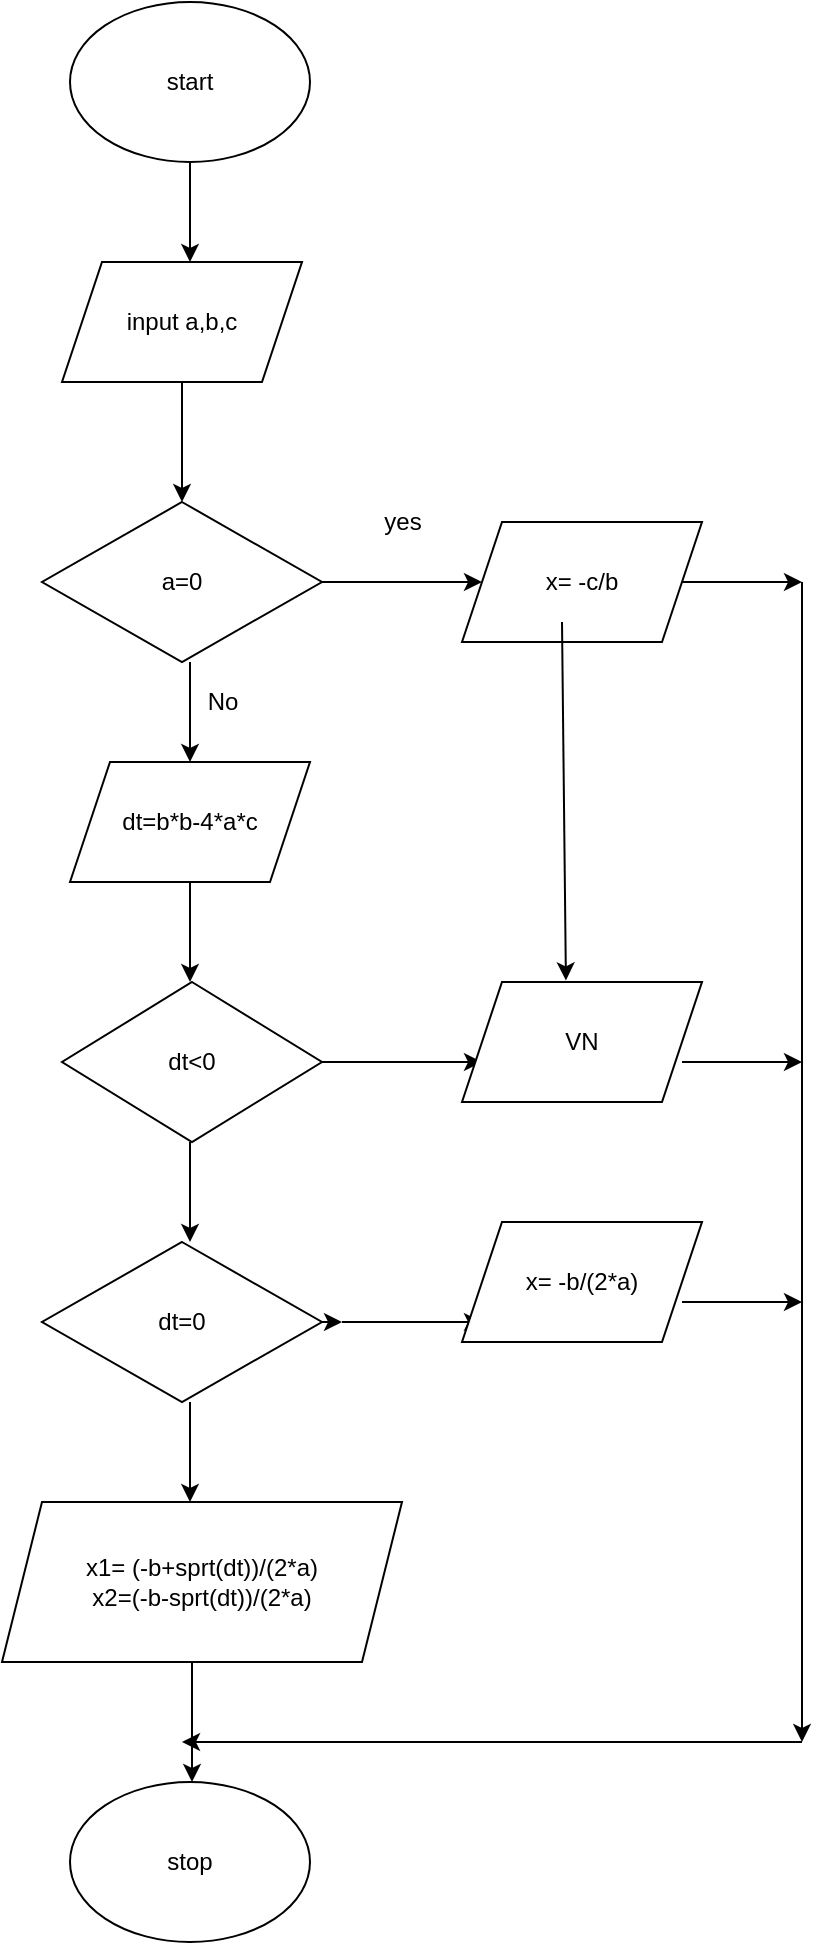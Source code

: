 <mxfile version="13.6.9" type="device"><diagram id="AiQfrPrfnrB_TX8Zu4ss" name="Page-1"><mxGraphModel dx="1038" dy="624" grid="1" gridSize="10" guides="1" tooltips="1" connect="1" arrows="1" fold="1" page="1" pageScale="1" pageWidth="827" pageHeight="1169" math="0" shadow="0"><root><mxCell id="0"/><mxCell id="1" parent="0"/><mxCell id="K2QCqjryit_90TH59UaW-1" value="start" style="ellipse;whiteSpace=wrap;html=1;" vertex="1" parent="1"><mxGeometry x="354" y="30" width="120" height="80" as="geometry"/></mxCell><mxCell id="K2QCqjryit_90TH59UaW-3" value="" style="endArrow=classic;html=1;" edge="1" parent="1"><mxGeometry width="50" height="50" relative="1" as="geometry"><mxPoint x="414" y="110" as="sourcePoint"/><mxPoint x="414" y="160" as="targetPoint"/></mxGeometry></mxCell><mxCell id="K2QCqjryit_90TH59UaW-4" value="input a,b,c" style="shape=parallelogram;perimeter=parallelogramPerimeter;whiteSpace=wrap;html=1;fixedSize=1;" vertex="1" parent="1"><mxGeometry x="350" y="160" width="120" height="60" as="geometry"/></mxCell><mxCell id="K2QCqjryit_90TH59UaW-5" value="" style="endArrow=classic;html=1;" edge="1" parent="1"><mxGeometry width="50" height="50" relative="1" as="geometry"><mxPoint x="410" y="220" as="sourcePoint"/><mxPoint x="410" y="280" as="targetPoint"/></mxGeometry></mxCell><mxCell id="K2QCqjryit_90TH59UaW-6" value="a=0" style="rhombus;whiteSpace=wrap;html=1;" vertex="1" parent="1"><mxGeometry x="340" y="280" width="140" height="80" as="geometry"/></mxCell><mxCell id="K2QCqjryit_90TH59UaW-7" value="" style="endArrow=classic;html=1;" edge="1" parent="1"><mxGeometry width="50" height="50" relative="1" as="geometry"><mxPoint x="480" y="320" as="sourcePoint"/><mxPoint x="560" y="320" as="targetPoint"/></mxGeometry></mxCell><mxCell id="K2QCqjryit_90TH59UaW-8" value="yes" style="text;html=1;align=center;verticalAlign=middle;resizable=0;points=[];autosize=1;" vertex="1" parent="1"><mxGeometry x="505" y="280" width="30" height="20" as="geometry"/></mxCell><mxCell id="K2QCqjryit_90TH59UaW-10" value="x= -c/b" style="shape=parallelogram;perimeter=parallelogramPerimeter;whiteSpace=wrap;html=1;fixedSize=1;" vertex="1" parent="1"><mxGeometry x="550" y="290" width="120" height="60" as="geometry"/></mxCell><mxCell id="K2QCqjryit_90TH59UaW-11" value="" style="endArrow=classic;html=1;entryX=0.433;entryY=-0.013;entryDx=0;entryDy=0;entryPerimeter=0;" edge="1" parent="1" target="K2QCqjryit_90TH59UaW-20"><mxGeometry width="50" height="50" relative="1" as="geometry"><mxPoint x="600" y="340" as="sourcePoint"/><mxPoint x="600" y="530" as="targetPoint"/></mxGeometry></mxCell><mxCell id="K2QCqjryit_90TH59UaW-12" value="" style="endArrow=classic;html=1;" edge="1" parent="1"><mxGeometry width="50" height="50" relative="1" as="geometry"><mxPoint x="414" y="360" as="sourcePoint"/><mxPoint x="414" y="410" as="targetPoint"/></mxGeometry></mxCell><mxCell id="K2QCqjryit_90TH59UaW-13" value="No" style="text;html=1;align=center;verticalAlign=middle;resizable=0;points=[];autosize=1;" vertex="1" parent="1"><mxGeometry x="415" y="370" width="30" height="20" as="geometry"/></mxCell><mxCell id="K2QCqjryit_90TH59UaW-14" value="dt=b*b-4*a*c" style="shape=parallelogram;perimeter=parallelogramPerimeter;whiteSpace=wrap;html=1;fixedSize=1;" vertex="1" parent="1"><mxGeometry x="354" y="410" width="120" height="60" as="geometry"/></mxCell><mxCell id="K2QCqjryit_90TH59UaW-15" value="" style="endArrow=classic;html=1;exitX=0.5;exitY=1;exitDx=0;exitDy=0;" edge="1" parent="1" source="K2QCqjryit_90TH59UaW-14"><mxGeometry width="50" height="50" relative="1" as="geometry"><mxPoint x="410" y="690" as="sourcePoint"/><mxPoint x="414" y="520" as="targetPoint"/></mxGeometry></mxCell><mxCell id="K2QCqjryit_90TH59UaW-17" value="dt&amp;lt;0" style="rhombus;whiteSpace=wrap;html=1;" vertex="1" parent="1"><mxGeometry x="350" y="520" width="130" height="80" as="geometry"/></mxCell><mxCell id="K2QCqjryit_90TH59UaW-18" value="" style="endArrow=classic;html=1;" edge="1" parent="1"><mxGeometry width="50" height="50" relative="1" as="geometry"><mxPoint x="480" y="560" as="sourcePoint"/><mxPoint x="560" y="560" as="targetPoint"/></mxGeometry></mxCell><mxCell id="K2QCqjryit_90TH59UaW-20" value="VN" style="shape=parallelogram;perimeter=parallelogramPerimeter;whiteSpace=wrap;html=1;fixedSize=1;" vertex="1" parent="1"><mxGeometry x="550" y="520" width="120" height="60" as="geometry"/></mxCell><mxCell id="K2QCqjryit_90TH59UaW-21" value="" style="endArrow=classic;html=1;" edge="1" parent="1"><mxGeometry width="50" height="50" relative="1" as="geometry"><mxPoint x="414" y="600" as="sourcePoint"/><mxPoint x="414" y="650" as="targetPoint"/></mxGeometry></mxCell><mxCell id="K2QCqjryit_90TH59UaW-24" style="edgeStyle=orthogonalEdgeStyle;rounded=0;orthogonalLoop=1;jettySize=auto;html=1;exitX=1;exitY=0.5;exitDx=0;exitDy=0;" edge="1" parent="1" source="K2QCqjryit_90TH59UaW-22"><mxGeometry relative="1" as="geometry"><mxPoint x="490" y="690" as="targetPoint"/></mxGeometry></mxCell><mxCell id="K2QCqjryit_90TH59UaW-22" value="dt=0" style="rhombus;whiteSpace=wrap;html=1;" vertex="1" parent="1"><mxGeometry x="340" y="650" width="140" height="80" as="geometry"/></mxCell><mxCell id="K2QCqjryit_90TH59UaW-23" value="" style="endArrow=classic;html=1;" edge="1" parent="1"><mxGeometry width="50" height="50" relative="1" as="geometry"><mxPoint x="490" y="690" as="sourcePoint"/><mxPoint x="560" y="690" as="targetPoint"/></mxGeometry></mxCell><mxCell id="K2QCqjryit_90TH59UaW-25" value="x= -b/(2*a)" style="shape=parallelogram;perimeter=parallelogramPerimeter;whiteSpace=wrap;html=1;fixedSize=1;" vertex="1" parent="1"><mxGeometry x="550" y="640" width="120" height="60" as="geometry"/></mxCell><mxCell id="K2QCqjryit_90TH59UaW-26" value="" style="endArrow=classic;html=1;" edge="1" parent="1"><mxGeometry width="50" height="50" relative="1" as="geometry"><mxPoint x="660" y="320" as="sourcePoint"/><mxPoint x="720" y="320" as="targetPoint"/></mxGeometry></mxCell><mxCell id="K2QCqjryit_90TH59UaW-27" value="" style="endArrow=classic;html=1;" edge="1" parent="1"><mxGeometry width="50" height="50" relative="1" as="geometry"><mxPoint x="720" y="320" as="sourcePoint"/><mxPoint x="720" y="900" as="targetPoint"/></mxGeometry></mxCell><mxCell id="K2QCqjryit_90TH59UaW-28" value="" style="endArrow=classic;html=1;" edge="1" parent="1"><mxGeometry width="50" height="50" relative="1" as="geometry"><mxPoint x="660" y="560" as="sourcePoint"/><mxPoint x="720" y="560" as="targetPoint"/></mxGeometry></mxCell><mxCell id="K2QCqjryit_90TH59UaW-30" value="" style="endArrow=classic;html=1;" edge="1" parent="1"><mxGeometry width="50" height="50" relative="1" as="geometry"><mxPoint x="660" y="680" as="sourcePoint"/><mxPoint x="720" y="680" as="targetPoint"/></mxGeometry></mxCell><mxCell id="K2QCqjryit_90TH59UaW-31" value="" style="endArrow=classic;html=1;" edge="1" parent="1"><mxGeometry width="50" height="50" relative="1" as="geometry"><mxPoint x="414" y="730" as="sourcePoint"/><mxPoint x="414" y="780" as="targetPoint"/></mxGeometry></mxCell><mxCell id="K2QCqjryit_90TH59UaW-32" value="x1= (-b+sprt(dt))/(2*a)&lt;br&gt;x2=(-b-sprt(dt))/(2*a)" style="shape=parallelogram;perimeter=parallelogramPerimeter;whiteSpace=wrap;html=1;fixedSize=1;" vertex="1" parent="1"><mxGeometry x="320" y="780" width="200" height="80" as="geometry"/></mxCell><mxCell id="K2QCqjryit_90TH59UaW-33" value="" style="endArrow=classic;html=1;" edge="1" parent="1"><mxGeometry width="50" height="50" relative="1" as="geometry"><mxPoint x="415" y="860" as="sourcePoint"/><mxPoint x="415" y="920" as="targetPoint"/></mxGeometry></mxCell><mxCell id="K2QCqjryit_90TH59UaW-34" value="stop" style="ellipse;whiteSpace=wrap;html=1;" vertex="1" parent="1"><mxGeometry x="354" y="920" width="120" height="80" as="geometry"/></mxCell><mxCell id="K2QCqjryit_90TH59UaW-35" value="" style="endArrow=classic;html=1;" edge="1" parent="1"><mxGeometry width="50" height="50" relative="1" as="geometry"><mxPoint x="720" y="900" as="sourcePoint"/><mxPoint x="410" y="900" as="targetPoint"/></mxGeometry></mxCell></root></mxGraphModel></diagram></mxfile>